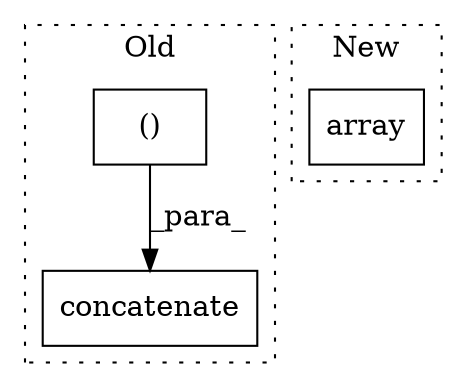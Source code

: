 digraph G {
subgraph cluster0 {
1 [label="concatenate" a="32" s="1753,1823" l="21,1" shape="box"];
3 [label="()" a="106" s="1774" l="46" shape="box"];
label = "Old";
style="dotted";
}
subgraph cluster1 {
2 [label="array" a="32" s="2299,2316" l="6,1" shape="box"];
label = "New";
style="dotted";
}
3 -> 1 [label="_para_"];
}